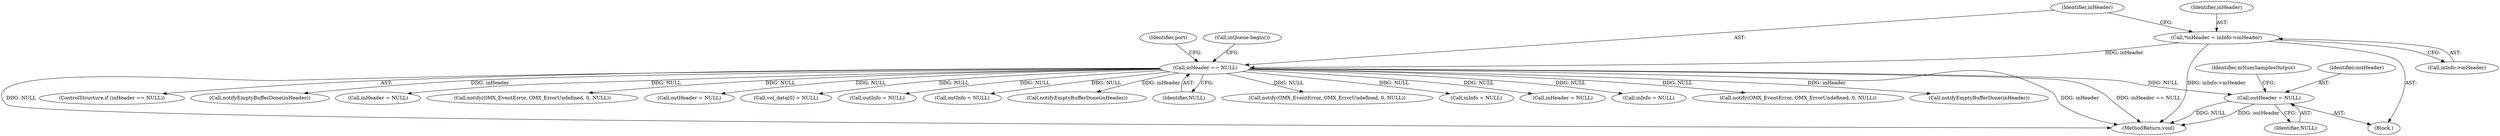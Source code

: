 digraph "0_Android_d2f47191538837e796e2b10c1ff7e1ee35f6e0ab@pointer" {
"1000610" [label="(Call,outHeader = NULL)"];
"1000142" [label="(Call,inHeader == NULL)"];
"1000136" [label="(Call,*inHeader = inInfo->mHeader)"];
"1000615" [label="(MethodReturn,void)"];
"1000612" [label="(Identifier,NULL)"];
"1000137" [label="(Identifier,inHeader)"];
"1000141" [label="(ControlStructure,if (inHeader == NULL))"];
"1000143" [label="(Identifier,inHeader)"];
"1000611" [label="(Identifier,outHeader)"];
"1000383" [label="(Call,notifyEmptyBufferDone(inHeader))"];
"1000156" [label="(Identifier,port)"];
"1000614" [label="(Identifier,mNumSamplesOutput)"];
"1000136" [label="(Call,*inHeader = inInfo->mHeader)"];
"1000385" [label="(Call,inHeader = NULL)"];
"1000329" [label="(Call,notify(OMX_EventError, OMX_ErrorUndefined, 0, NULL))"];
"1000234" [label="(Call,outHeader = NULL)"];
"1000278" [label="(Call,vol_data[0] = NULL)"];
"1000229" [label="(Call,outInfo = NULL)"];
"1000605" [label="(Call,outInfo = NULL)"];
"1000147" [label="(Call,inQueue.begin())"];
"1000556" [label="(Call,notifyEmptyBufferDone(inHeader))"];
"1000144" [label="(Identifier,NULL)"];
"1000610" [label="(Call,outHeader = NULL)"];
"1000348" [label="(Call,notify(OMX_EventError, OMX_ErrorUndefined, 0, NULL))"];
"1000553" [label="(Call,inInfo = NULL)"];
"1000142" [label="(Call,inHeader == NULL)"];
"1000558" [label="(Call,inHeader = NULL)"];
"1000380" [label="(Call,inInfo = NULL)"];
"1000129" [label="(Block,)"];
"1000489" [label="(Call,notify(OMX_EventError, OMX_ErrorUndefined, 0, NULL))"];
"1000182" [label="(Call,notifyEmptyBufferDone(inHeader))"];
"1000138" [label="(Call,inInfo->mHeader)"];
"1000610" -> "1000129"  [label="AST: "];
"1000610" -> "1000612"  [label="CFG: "];
"1000611" -> "1000610"  [label="AST: "];
"1000612" -> "1000610"  [label="AST: "];
"1000614" -> "1000610"  [label="CFG: "];
"1000610" -> "1000615"  [label="DDG: outHeader"];
"1000610" -> "1000615"  [label="DDG: NULL"];
"1000142" -> "1000610"  [label="DDG: NULL"];
"1000142" -> "1000141"  [label="AST: "];
"1000142" -> "1000144"  [label="CFG: "];
"1000143" -> "1000142"  [label="AST: "];
"1000144" -> "1000142"  [label="AST: "];
"1000147" -> "1000142"  [label="CFG: "];
"1000156" -> "1000142"  [label="CFG: "];
"1000142" -> "1000615"  [label="DDG: inHeader == NULL"];
"1000142" -> "1000615"  [label="DDG: NULL"];
"1000142" -> "1000615"  [label="DDG: inHeader"];
"1000136" -> "1000142"  [label="DDG: inHeader"];
"1000142" -> "1000182"  [label="DDG: inHeader"];
"1000142" -> "1000229"  [label="DDG: NULL"];
"1000142" -> "1000234"  [label="DDG: NULL"];
"1000142" -> "1000278"  [label="DDG: NULL"];
"1000142" -> "1000329"  [label="DDG: NULL"];
"1000142" -> "1000348"  [label="DDG: NULL"];
"1000142" -> "1000380"  [label="DDG: NULL"];
"1000142" -> "1000383"  [label="DDG: inHeader"];
"1000142" -> "1000385"  [label="DDG: NULL"];
"1000142" -> "1000489"  [label="DDG: NULL"];
"1000142" -> "1000553"  [label="DDG: NULL"];
"1000142" -> "1000556"  [label="DDG: inHeader"];
"1000142" -> "1000558"  [label="DDG: NULL"];
"1000142" -> "1000605"  [label="DDG: NULL"];
"1000136" -> "1000129"  [label="AST: "];
"1000136" -> "1000138"  [label="CFG: "];
"1000137" -> "1000136"  [label="AST: "];
"1000138" -> "1000136"  [label="AST: "];
"1000143" -> "1000136"  [label="CFG: "];
"1000136" -> "1000615"  [label="DDG: inInfo->mHeader"];
}
